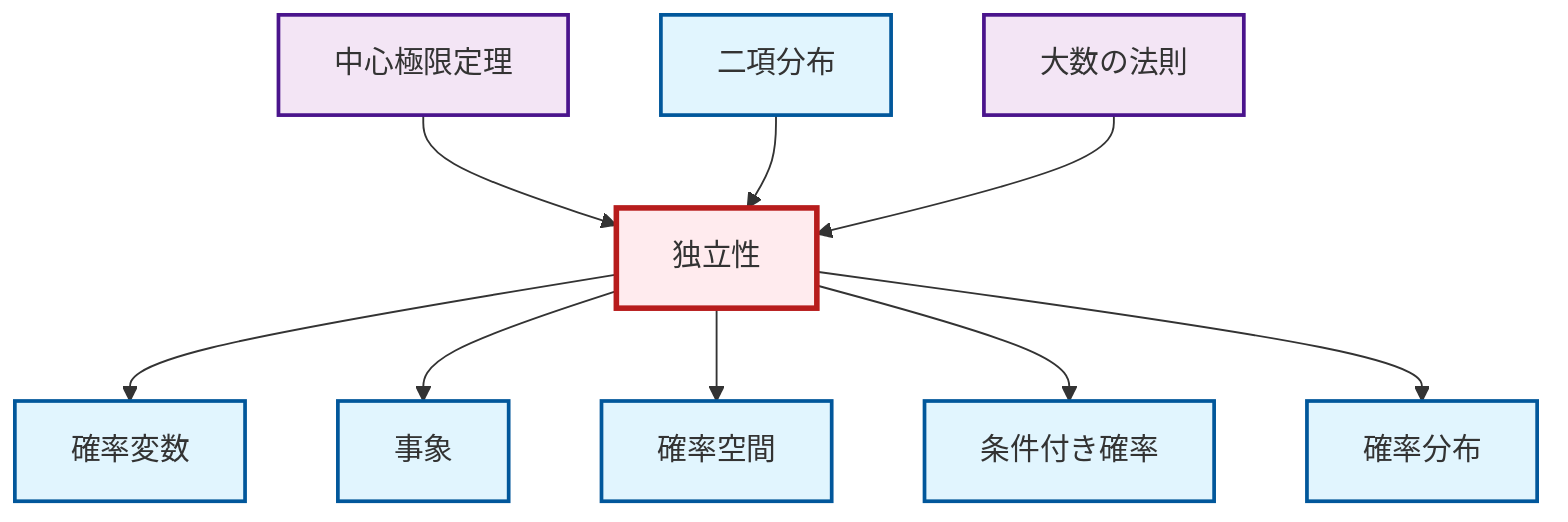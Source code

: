 graph TD
    classDef definition fill:#e1f5fe,stroke:#01579b,stroke-width:2px
    classDef theorem fill:#f3e5f5,stroke:#4a148c,stroke-width:2px
    classDef axiom fill:#fff3e0,stroke:#e65100,stroke-width:2px
    classDef example fill:#e8f5e9,stroke:#1b5e20,stroke-width:2px
    classDef current fill:#ffebee,stroke:#b71c1c,stroke-width:3px
    def-probability-space["確率空間"]:::definition
    def-random-variable["確率変数"]:::definition
    thm-central-limit["中心極限定理"]:::theorem
    thm-law-of-large-numbers["大数の法則"]:::theorem
    def-conditional-probability["条件付き確率"]:::definition
    def-probability-distribution["確率分布"]:::definition
    def-independence["独立性"]:::definition
    def-binomial-distribution["二項分布"]:::definition
    def-event["事象"]:::definition
    def-independence --> def-random-variable
    thm-central-limit --> def-independence
    def-independence --> def-event
    def-independence --> def-probability-space
    def-binomial-distribution --> def-independence
    thm-law-of-large-numbers --> def-independence
    def-independence --> def-conditional-probability
    def-independence --> def-probability-distribution
    class def-independence current